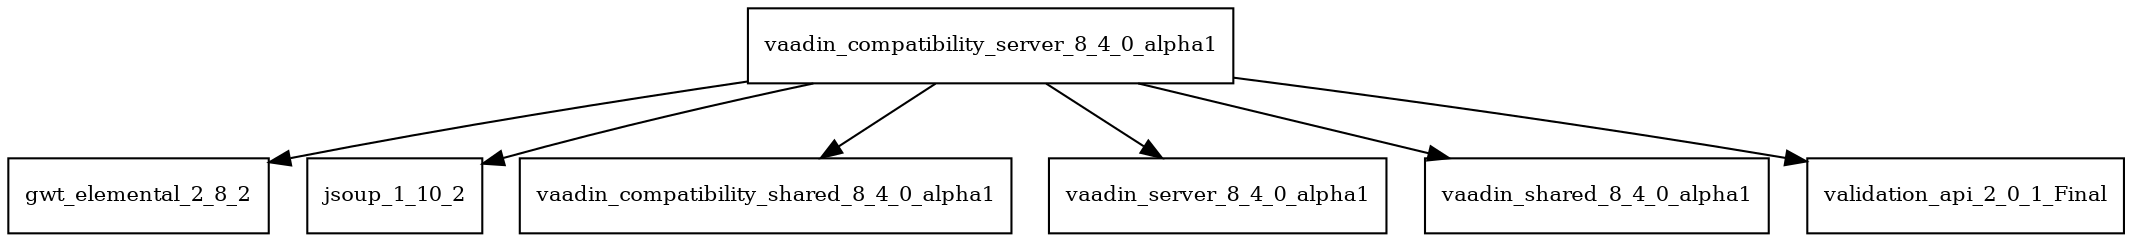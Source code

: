digraph vaadin_compatibility_server_8_4_0_alpha1_dependencies {
  node [shape = box, fontsize=10.0];
  vaadin_compatibility_server_8_4_0_alpha1 -> gwt_elemental_2_8_2;
  vaadin_compatibility_server_8_4_0_alpha1 -> jsoup_1_10_2;
  vaadin_compatibility_server_8_4_0_alpha1 -> vaadin_compatibility_shared_8_4_0_alpha1;
  vaadin_compatibility_server_8_4_0_alpha1 -> vaadin_server_8_4_0_alpha1;
  vaadin_compatibility_server_8_4_0_alpha1 -> vaadin_shared_8_4_0_alpha1;
  vaadin_compatibility_server_8_4_0_alpha1 -> validation_api_2_0_1_Final;
}
